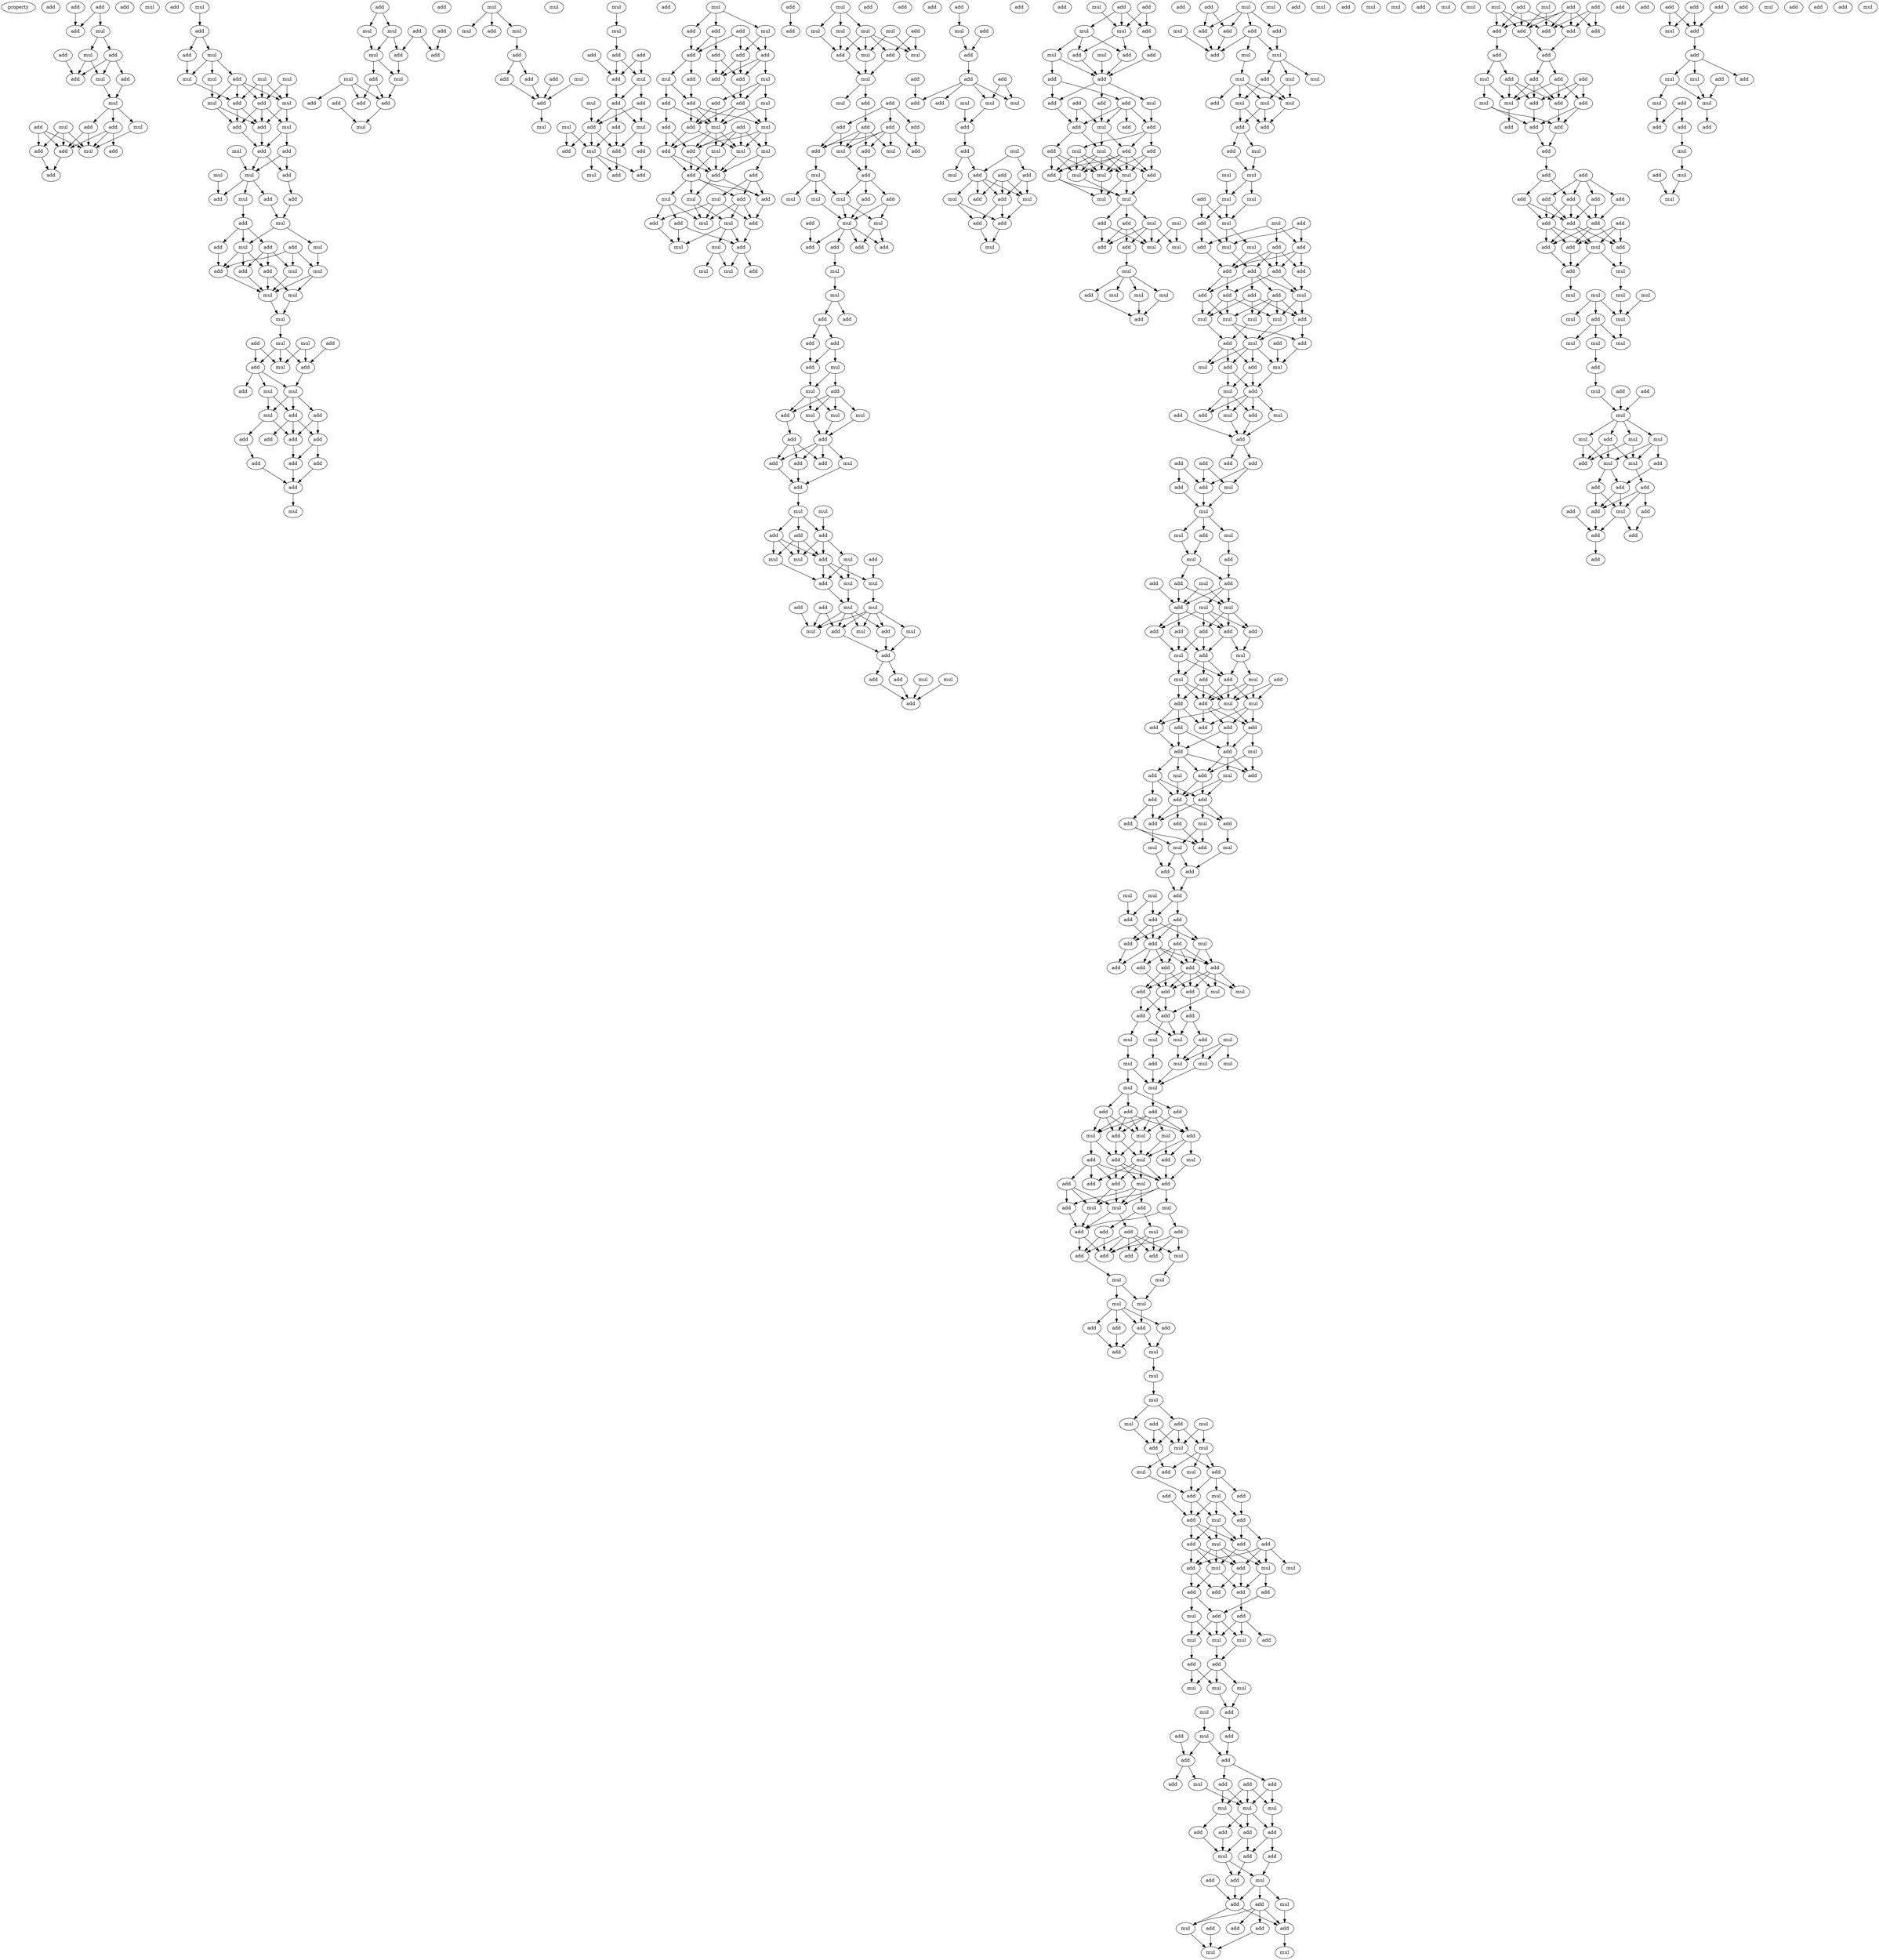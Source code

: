 digraph {
    node [fontcolor=black]
    property [mul=2,lf=1.1]
    0 [ label = add ];
    1 [ label = add ];
    2 [ label = add ];
    3 [ label = add ];
    4 [ label = mul ];
    5 [ label = add ];
    6 [ label = add ];
    7 [ label = add ];
    8 [ label = mul ];
    9 [ label = add ];
    10 [ label = mul ];
    11 [ label = mul ];
    12 [ label = add ];
    13 [ label = add ];
    14 [ label = mul ];
    15 [ label = mul ];
    16 [ label = add ];
    17 [ label = mul ];
    18 [ label = add ];
    19 [ label = add ];
    20 [ label = add ];
    21 [ label = add ];
    22 [ label = add ];
    23 [ label = mul ];
    24 [ label = add ];
    25 [ label = mul ];
    26 [ label = add ];
    27 [ label = add ];
    28 [ label = mul ];
    29 [ label = mul ];
    30 [ label = add ];
    31 [ label = mul ];
    32 [ label = mul ];
    33 [ label = mul ];
    34 [ label = add ];
    35 [ label = mul ];
    36 [ label = mul ];
    37 [ label = add ];
    38 [ label = mul ];
    39 [ label = add ];
    40 [ label = add ];
    41 [ label = add ];
    42 [ label = add ];
    43 [ label = mul ];
    44 [ label = mul ];
    45 [ label = mul ];
    46 [ label = add ];
    47 [ label = add ];
    48 [ label = add ];
    49 [ label = mul ];
    50 [ label = add ];
    51 [ label = mul ];
    52 [ label = add ];
    53 [ label = add ];
    54 [ label = mul ];
    55 [ label = add ];
    56 [ label = add ];
    57 [ label = mul ];
    58 [ label = add ];
    59 [ label = mul ];
    60 [ label = mul ];
    61 [ label = add ];
    62 [ label = add ];
    63 [ label = mul ];
    64 [ label = mul ];
    65 [ label = mul ];
    66 [ label = add ];
    67 [ label = mul ];
    68 [ label = add ];
    69 [ label = mul ];
    70 [ label = add ];
    71 [ label = add ];
    72 [ label = mul ];
    73 [ label = mul ];
    74 [ label = add ];
    75 [ label = mul ];
    76 [ label = add ];
    77 [ label = mul ];
    78 [ label = add ];
    79 [ label = add ];
    80 [ label = add ];
    81 [ label = add ];
    82 [ label = add ];
    83 [ label = add ];
    84 [ label = add ];
    85 [ label = add ];
    86 [ label = add ];
    87 [ label = mul ];
    88 [ label = add ];
    89 [ label = add ];
    90 [ label = mul ];
    91 [ label = add ];
    92 [ label = add ];
    93 [ label = mul ];
    94 [ label = add ];
    95 [ label = mul ];
    96 [ label = add ];
    97 [ label = mul ];
    98 [ label = add ];
    99 [ label = mul ];
    100 [ label = add ];
    101 [ label = add ];
    102 [ label = add ];
    103 [ label = add ];
    104 [ label = mul ];
    105 [ label = mul ];
    106 [ label = mul ];
    107 [ label = add ];
    108 [ label = mul ];
    109 [ label = mul ];
    110 [ label = add ];
    111 [ label = add ];
    112 [ label = add ];
    113 [ label = add ];
    114 [ label = mul ];
    115 [ label = mul ];
    116 [ label = mul ];
    117 [ label = add ];
    118 [ label = mul ];
    119 [ label = add ];
    120 [ label = add ];
    121 [ label = add ];
    122 [ label = add ];
    123 [ label = mul ];
    124 [ label = mul ];
    125 [ label = add ];
    126 [ label = add ];
    127 [ label = mul ];
    128 [ label = add ];
    129 [ label = add ];
    130 [ label = mul ];
    131 [ label = mul ];
    132 [ label = add ];
    133 [ label = add ];
    134 [ label = add ];
    135 [ label = add ];
    136 [ label = add ];
    137 [ label = mul ];
    138 [ label = add ];
    139 [ label = mul ];
    140 [ label = add ];
    141 [ label = add ];
    142 [ label = add ];
    143 [ label = mul ];
    144 [ label = add ];
    145 [ label = add ];
    146 [ label = add ];
    147 [ label = add ];
    148 [ label = add ];
    149 [ label = add ];
    150 [ label = mul ];
    151 [ label = add ];
    152 [ label = mul ];
    153 [ label = add ];
    154 [ label = add ];
    155 [ label = add ];
    156 [ label = add ];
    157 [ label = mul ];
    158 [ label = add ];
    159 [ label = add ];
    160 [ label = add ];
    161 [ label = mul ];
    162 [ label = mul ];
    163 [ label = add ];
    164 [ label = mul ];
    165 [ label = mul ];
    166 [ label = mul ];
    167 [ label = add ];
    168 [ label = add ];
    169 [ label = add ];
    170 [ label = add ];
    171 [ label = add ];
    172 [ label = mul ];
    173 [ label = add ];
    174 [ label = mul ];
    175 [ label = mul ];
    176 [ label = mul ];
    177 [ label = add ];
    178 [ label = add ];
    179 [ label = mul ];
    180 [ label = add ];
    181 [ label = mul ];
    182 [ label = add ];
    183 [ label = mul ];
    184 [ label = add ];
    185 [ label = add ];
    186 [ label = mul ];
    187 [ label = mul ];
    188 [ label = add ];
    189 [ label = mul ];
    190 [ label = mul ];
    191 [ label = mul ];
    192 [ label = mul ];
    193 [ label = add ];
    194 [ label = mul ];
    195 [ label = mul ];
    196 [ label = add ];
    197 [ label = add ];
    198 [ label = mul ];
    199 [ label = mul ];
    200 [ label = mul ];
    201 [ label = add ];
    202 [ label = add ];
    203 [ label = add ];
    204 [ label = add ];
    205 [ label = add ];
    206 [ label = add ];
    207 [ label = mul ];
    208 [ label = add ];
    209 [ label = add ];
    210 [ label = mul ];
    211 [ label = add ];
    212 [ label = add ];
    213 [ label = mul ];
    214 [ label = mul ];
    215 [ label = mul ];
    216 [ label = mul ];
    217 [ label = add ];
    218 [ label = add ];
    219 [ label = mul ];
    220 [ label = add ];
    221 [ label = mul ];
    222 [ label = add ];
    223 [ label = add ];
    224 [ label = add ];
    225 [ label = add ];
    226 [ label = mul ];
    227 [ label = mul ];
    228 [ label = add ];
    229 [ label = add ];
    230 [ label = add ];
    231 [ label = add ];
    232 [ label = mul ];
    233 [ label = add ];
    234 [ label = add ];
    235 [ label = add ];
    236 [ label = add ];
    237 [ label = mul ];
    238 [ label = add ];
    239 [ label = mul ];
    240 [ label = mul ];
    241 [ label = mul ];
    242 [ label = add ];
    243 [ label = add ];
    244 [ label = add ];
    245 [ label = add ];
    246 [ label = add ];
    247 [ label = mul ];
    248 [ label = add ];
    249 [ label = mul ];
    250 [ label = mul ];
    251 [ label = add ];
    252 [ label = add ];
    253 [ label = add ];
    254 [ label = mul ];
    255 [ label = add ];
    256 [ label = mul ];
    257 [ label = mul ];
    258 [ label = add ];
    259 [ label = add ];
    260 [ label = mul ];
    261 [ label = mul ];
    262 [ label = add ];
    263 [ label = mul ];
    264 [ label = mul ];
    265 [ label = add ];
    266 [ label = mul ];
    267 [ label = add ];
    268 [ label = add ];
    269 [ label = mul ];
    270 [ label = mul ];
    271 [ label = add ];
    272 [ label = mul ];
    273 [ label = add ];
    274 [ label = mul ];
    275 [ label = add ];
    276 [ label = add ];
    277 [ label = add ];
    278 [ label = add ];
    279 [ label = mul ];
    280 [ label = add ];
    281 [ label = add ];
    282 [ label = add ];
    283 [ label = add ];
    284 [ label = add ];
    285 [ label = add ];
    286 [ label = add ];
    287 [ label = mul ];
    288 [ label = mul ];
    289 [ label = mul ];
    290 [ label = add ];
    291 [ label = add ];
    292 [ label = add ];
    293 [ label = mul ];
    294 [ label = mul ];
    295 [ label = add ];
    296 [ label = add ];
    297 [ label = add ];
    298 [ label = add ];
    299 [ label = mul ];
    300 [ label = mul ];
    301 [ label = add ];
    302 [ label = add ];
    303 [ label = add ];
    304 [ label = mul ];
    305 [ label = add ];
    306 [ label = add ];
    307 [ label = add ];
    308 [ label = mul ];
    309 [ label = mul ];
    310 [ label = mul ];
    311 [ label = add ];
    312 [ label = add ];
    313 [ label = mul ];
    314 [ label = mul ];
    315 [ label = add ];
    316 [ label = add ];
    317 [ label = add ];
    318 [ label = add ];
    319 [ label = add ];
    320 [ label = add ];
    321 [ label = add ];
    322 [ label = mul ];
    323 [ label = add ];
    324 [ label = add ];
    325 [ label = add ];
    326 [ label = mul ];
    327 [ label = add ];
    328 [ label = add ];
    329 [ label = add ];
    330 [ label = add ];
    331 [ label = mul ];
    332 [ label = mul ];
    333 [ label = add ];
    334 [ label = add ];
    335 [ label = mul ];
    336 [ label = mul ];
    337 [ label = mul ];
    338 [ label = mul ];
    339 [ label = mul ];
    340 [ label = mul ];
    341 [ label = add ];
    342 [ label = mul ];
    343 [ label = add ];
    344 [ label = mul ];
    345 [ label = add ];
    346 [ label = mul ];
    347 [ label = add ];
    348 [ label = mul ];
    349 [ label = add ];
    350 [ label = mul ];
    351 [ label = mul ];
    352 [ label = mul ];
    353 [ label = add ];
    354 [ label = add ];
    355 [ label = add ];
    356 [ label = mul ];
    357 [ label = add ];
    358 [ label = add ];
    359 [ label = mul ];
    360 [ label = add ];
    361 [ label = add ];
    362 [ label = mul ];
    363 [ label = add ];
    364 [ label = mul ];
    365 [ label = mul ];
    366 [ label = mul ];
    367 [ label = add ];
    368 [ label = mul ];
    369 [ label = mul ];
    370 [ label = mul ];
    371 [ label = mul ];
    372 [ label = add ];
    373 [ label = add ];
    374 [ label = add ];
    375 [ label = add ];
    376 [ label = mul ];
    377 [ label = mul ];
    378 [ label = mul ];
    379 [ label = mul ];
    380 [ label = add ];
    381 [ label = mul ];
    382 [ label = mul ];
    383 [ label = mul ];
    384 [ label = add ];
    385 [ label = add ];
    386 [ label = mul ];
    387 [ label = add ];
    388 [ label = add ];
    389 [ label = add ];
    390 [ label = mul ];
    391 [ label = add ];
    392 [ label = add ];
    393 [ label = add ];
    394 [ label = add ];
    395 [ label = add ];
    396 [ label = add ];
    397 [ label = add ];
    398 [ label = mul ];
    399 [ label = add ];
    400 [ label = add ];
    401 [ label = mul ];
    402 [ label = mul ];
    403 [ label = mul ];
    404 [ label = mul ];
    405 [ label = add ];
    406 [ label = add ];
    407 [ label = add ];
    408 [ label = mul ];
    409 [ label = mul ];
    410 [ label = add ];
    411 [ label = mul ];
    412 [ label = add ];
    413 [ label = add ];
    414 [ label = mul ];
    415 [ label = add ];
    416 [ label = mul ];
    417 [ label = add ];
    418 [ label = mul ];
    419 [ label = add ];
    420 [ label = add ];
    421 [ label = add ];
    422 [ label = add ];
    423 [ label = add ];
    424 [ label = add ];
    425 [ label = add ];
    426 [ label = mul ];
    427 [ label = add ];
    428 [ label = mul ];
    429 [ label = mul ];
    430 [ label = add ];
    431 [ label = mul ];
    432 [ label = mul ];
    433 [ label = add ];
    434 [ label = mul ];
    435 [ label = add ];
    436 [ label = add ];
    437 [ label = add ];
    438 [ label = mul ];
    439 [ label = add ];
    440 [ label = mul ];
    441 [ label = mul ];
    442 [ label = add ];
    443 [ label = add ];
    444 [ label = add ];
    445 [ label = add ];
    446 [ label = add ];
    447 [ label = add ];
    448 [ label = mul ];
    449 [ label = add ];
    450 [ label = mul ];
    451 [ label = add ];
    452 [ label = mul ];
    453 [ label = add ];
    454 [ label = add ];
    455 [ label = mul ];
    456 [ label = mul ];
    457 [ label = add ];
    458 [ label = mul ];
    459 [ label = add ];
    460 [ label = add ];
    461 [ label = add ];
    462 [ label = add ];
    463 [ label = add ];
    464 [ label = add ];
    465 [ label = add ];
    466 [ label = mul ];
    467 [ label = add ];
    468 [ label = add ];
    469 [ label = mul ];
    470 [ label = add ];
    471 [ label = mul ];
    472 [ label = add ];
    473 [ label = add ];
    474 [ label = add ];
    475 [ label = add ];
    476 [ label = add ];
    477 [ label = add ];
    478 [ label = mul ];
    479 [ label = add ];
    480 [ label = add ];
    481 [ label = mul ];
    482 [ label = mul ];
    483 [ label = add ];
    484 [ label = mul ];
    485 [ label = add ];
    486 [ label = add ];
    487 [ label = mul ];
    488 [ label = add ];
    489 [ label = mul ];
    490 [ label = add ];
    491 [ label = add ];
    492 [ label = add ];
    493 [ label = mul ];
    494 [ label = add ];
    495 [ label = add ];
    496 [ label = add ];
    497 [ label = add ];
    498 [ label = add ];
    499 [ label = add ];
    500 [ label = add ];
    501 [ label = add ];
    502 [ label = add ];
    503 [ label = add ];
    504 [ label = mul ];
    505 [ label = add ];
    506 [ label = mul ];
    507 [ label = add ];
    508 [ label = add ];
    509 [ label = add ];
    510 [ label = mul ];
    511 [ label = mul ];
    512 [ label = mul ];
    513 [ label = mul ];
    514 [ label = add ];
    515 [ label = add ];
    516 [ label = mul ];
    517 [ label = mul ];
    518 [ label = mul ];
    519 [ label = mul ];
    520 [ label = mul ];
    521 [ label = mul ];
    522 [ label = add ];
    523 [ label = add ];
    524 [ label = add ];
    525 [ label = add ];
    526 [ label = mul ];
    527 [ label = mul ];
    528 [ label = mul ];
    529 [ label = add ];
    530 [ label = add ];
    531 [ label = add ];
    532 [ label = add ];
    533 [ label = add ];
    534 [ label = mul ];
    535 [ label = mul ];
    536 [ label = add ];
    537 [ label = add ];
    538 [ label = add ];
    539 [ label = add ];
    540 [ label = mul ];
    541 [ label = mul ];
    542 [ label = mul ];
    543 [ label = add ];
    544 [ label = add ];
    545 [ label = mul ];
    546 [ label = add ];
    547 [ label = add ];
    548 [ label = add ];
    549 [ label = mul ];
    550 [ label = add ];
    551 [ label = add ];
    552 [ label = add ];
    553 [ label = add ];
    554 [ label = mul ];
    555 [ label = add ];
    556 [ label = mul ];
    557 [ label = mul ];
    558 [ label = mul ];
    559 [ label = mul ];
    560 [ label = add ];
    561 [ label = add ];
    562 [ label = add ];
    563 [ label = add ];
    564 [ label = mul ];
    565 [ label = add ];
    566 [ label = mul ];
    567 [ label = mul ];
    568 [ label = add ];
    569 [ label = mul ];
    570 [ label = add ];
    571 [ label = add ];
    572 [ label = mul ];
    573 [ label = mul ];
    574 [ label = mul ];
    575 [ label = add ];
    576 [ label = mul ];
    577 [ label = add ];
    578 [ label = mul ];
    579 [ label = mul ];
    580 [ label = add ];
    581 [ label = mul ];
    582 [ label = add ];
    583 [ label = add ];
    584 [ label = add ];
    585 [ label = add ];
    586 [ label = add ];
    587 [ label = mul ];
    588 [ label = add ];
    589 [ label = add ];
    590 [ label = mul ];
    591 [ label = add ];
    592 [ label = add ];
    593 [ label = mul ];
    594 [ label = mul ];
    595 [ label = add ];
    596 [ label = mul ];
    597 [ label = add ];
    598 [ label = add ];
    599 [ label = add ];
    600 [ label = add ];
    601 [ label = add ];
    602 [ label = add ];
    603 [ label = mul ];
    604 [ label = mul ];
    605 [ label = mul ];
    606 [ label = add ];
    607 [ label = mul ];
    608 [ label = add ];
    609 [ label = add ];
    610 [ label = mul ];
    611 [ label = mul ];
    612 [ label = mul ];
    613 [ label = mul ];
    614 [ label = mul ];
    615 [ label = mul ];
    616 [ label = add ];
    617 [ label = add ];
    618 [ label = add ];
    619 [ label = mul ];
    620 [ label = add ];
    621 [ label = add ];
    622 [ label = add ];
    623 [ label = add ];
    624 [ label = add ];
    625 [ label = add ];
    626 [ label = add ];
    627 [ label = mul ];
    628 [ label = mul ];
    629 [ label = mul ];
    630 [ label = mul ];
    631 [ label = add ];
    632 [ label = add ];
    633 [ label = add ];
    634 [ label = add ];
    635 [ label = add ];
    636 [ label = mul ];
    637 [ label = add ];
    638 [ label = mul ];
    639 [ label = mul ];
    640 [ label = add ];
    641 [ label = add ];
    642 [ label = add ];
    643 [ label = mul ];
    644 [ label = add ];
    645 [ label = add ];
    646 [ label = add ];
    647 [ label = add ];
    648 [ label = mul ];
    649 [ label = add ];
    650 [ label = mul ];
    651 [ label = mul ];
    652 [ label = mul ];
    653 [ label = add ];
    654 [ label = add ];
    655 [ label = mul ];
    656 [ label = mul ];
    657 [ label = add ];
    658 [ label = add ];
    659 [ label = add ];
    660 [ label = add ];
    661 [ label = add ];
    662 [ label = add ];
    663 [ label = add ];
    664 [ label = add ];
    665 [ label = add ];
    666 [ label = add ];
    667 [ label = add ];
    668 [ label = add ];
    669 [ label = mul ];
    670 [ label = mul ];
    671 [ label = add ];
    672 [ label = mul ];
    673 [ label = add ];
    674 [ label = add ];
    675 [ label = add ];
    676 [ label = add ];
    677 [ label = add ];
    678 [ label = add ];
    679 [ label = add ];
    680 [ label = add ];
    681 [ label = add ];
    682 [ label = add ];
    683 [ label = add ];
    684 [ label = add ];
    685 [ label = add ];
    686 [ label = add ];
    687 [ label = add ];
    688 [ label = add ];
    689 [ label = add ];
    690 [ label = mul ];
    691 [ label = add ];
    692 [ label = add ];
    693 [ label = add ];
    694 [ label = add ];
    695 [ label = mul ];
    696 [ label = mul ];
    697 [ label = mul ];
    698 [ label = mul ];
    699 [ label = mul ];
    700 [ label = add ];
    701 [ label = mul ];
    702 [ label = mul ];
    703 [ label = mul ];
    704 [ label = mul ];
    705 [ label = mul ];
    706 [ label = add ];
    707 [ label = mul ];
    708 [ label = add ];
    709 [ label = add ];
    710 [ label = add ];
    711 [ label = add ];
    712 [ label = mul ];
    713 [ label = mul ];
    714 [ label = mul ];
    715 [ label = mul ];
    716 [ label = add ];
    717 [ label = add ];
    718 [ label = mul ];
    719 [ label = add ];
    720 [ label = mul ];
    721 [ label = add ];
    722 [ label = add ];
    723 [ label = add ];
    724 [ label = add ];
    725 [ label = add ];
    726 [ label = mul ];
    727 [ label = add ];
    728 [ label = add ];
    729 [ label = add ];
    730 [ label = add ];
    731 [ label = add ];
    732 [ label = add ];
    733 [ label = add ];
    734 [ label = mul ];
    735 [ label = add ];
    736 [ label = mul ];
    737 [ label = add ];
    738 [ label = add ];
    739 [ label = mul ];
    740 [ label = add ];
    741 [ label = mul ];
    742 [ label = add ];
    743 [ label = add ];
    744 [ label = mul ];
    745 [ label = mul ];
    746 [ label = add ];
    747 [ label = add ];
    748 [ label = add ];
    749 [ label = mul ];
    750 [ label = add ];
    751 [ label = mul ];
    752 [ label = add ];
    753 [ label = add ];
    754 [ label = add ];
    755 [ label = mul ];
    756 [ label = mul ];
    1 -> 5 [ name = 0 ];
    2 -> 4 [ name = 1 ];
    2 -> 5 [ name = 2 ];
    4 -> 7 [ name = 3 ];
    4 -> 8 [ name = 4 ];
    6 -> 9 [ name = 5 ];
    7 -> 9 [ name = 6 ];
    7 -> 10 [ name = 7 ];
    7 -> 13 [ name = 8 ];
    8 -> 9 [ name = 9 ];
    8 -> 10 [ name = 10 ];
    10 -> 14 [ name = 11 ];
    13 -> 14 [ name = 12 ];
    14 -> 17 [ name = 13 ];
    14 -> 18 [ name = 14 ];
    14 -> 19 [ name = 15 ];
    15 -> 20 [ name = 16 ];
    15 -> 22 [ name = 17 ];
    15 -> 23 [ name = 18 ];
    16 -> 20 [ name = 19 ];
    16 -> 22 [ name = 20 ];
    16 -> 23 [ name = 21 ];
    17 -> 23 [ name = 22 ];
    18 -> 21 [ name = 23 ];
    18 -> 22 [ name = 24 ];
    18 -> 23 [ name = 25 ];
    19 -> 22 [ name = 26 ];
    19 -> 23 [ name = 27 ];
    20 -> 24 [ name = 28 ];
    22 -> 24 [ name = 29 ];
    25 -> 26 [ name = 30 ];
    26 -> 27 [ name = 31 ];
    26 -> 28 [ name = 32 ];
    27 -> 31 [ name = 33 ];
    28 -> 30 [ name = 34 ];
    28 -> 31 [ name = 35 ];
    28 -> 33 [ name = 36 ];
    29 -> 34 [ name = 37 ];
    29 -> 36 [ name = 38 ];
    29 -> 37 [ name = 39 ];
    30 -> 34 [ name = 40 ];
    30 -> 35 [ name = 41 ];
    30 -> 36 [ name = 42 ];
    30 -> 37 [ name = 43 ];
    31 -> 37 [ name = 44 ];
    32 -> 34 [ name = 45 ];
    32 -> 36 [ name = 46 ];
    33 -> 35 [ name = 47 ];
    34 -> 38 [ name = 48 ];
    34 -> 39 [ name = 49 ];
    34 -> 40 [ name = 50 ];
    35 -> 39 [ name = 51 ];
    35 -> 40 [ name = 52 ];
    36 -> 38 [ name = 53 ];
    36 -> 39 [ name = 54 ];
    37 -> 39 [ name = 55 ];
    37 -> 40 [ name = 56 ];
    38 -> 41 [ name = 57 ];
    38 -> 42 [ name = 58 ];
    39 -> 41 [ name = 59 ];
    40 -> 41 [ name = 60 ];
    41 -> 44 [ name = 61 ];
    41 -> 46 [ name = 62 ];
    42 -> 44 [ name = 63 ];
    42 -> 46 [ name = 64 ];
    43 -> 44 [ name = 65 ];
    44 -> 47 [ name = 66 ];
    44 -> 48 [ name = 67 ];
    44 -> 49 [ name = 68 ];
    45 -> 47 [ name = 69 ];
    46 -> 50 [ name = 70 ];
    48 -> 51 [ name = 71 ];
    49 -> 52 [ name = 72 ];
    50 -> 51 [ name = 73 ];
    51 -> 54 [ name = 74 ];
    51 -> 57 [ name = 75 ];
    52 -> 53 [ name = 76 ];
    52 -> 54 [ name = 77 ];
    52 -> 55 [ name = 78 ];
    53 -> 58 [ name = 79 ];
    53 -> 59 [ name = 80 ];
    53 -> 61 [ name = 81 ];
    54 -> 58 [ name = 82 ];
    54 -> 61 [ name = 83 ];
    54 -> 62 [ name = 84 ];
    55 -> 62 [ name = 85 ];
    56 -> 59 [ name = 86 ];
    56 -> 60 [ name = 87 ];
    56 -> 62 [ name = 88 ];
    57 -> 60 [ name = 89 ];
    58 -> 64 [ name = 90 ];
    59 -> 64 [ name = 91 ];
    60 -> 63 [ name = 92 ];
    60 -> 64 [ name = 93 ];
    61 -> 63 [ name = 94 ];
    61 -> 64 [ name = 95 ];
    62 -> 64 [ name = 96 ];
    63 -> 65 [ name = 97 ];
    64 -> 65 [ name = 98 ];
    65 -> 67 [ name = 99 ];
    66 -> 70 [ name = 100 ];
    66 -> 72 [ name = 101 ];
    67 -> 70 [ name = 102 ];
    67 -> 71 [ name = 103 ];
    67 -> 72 [ name = 104 ];
    68 -> 71 [ name = 105 ];
    69 -> 71 [ name = 106 ];
    69 -> 72 [ name = 107 ];
    70 -> 73 [ name = 108 ];
    70 -> 74 [ name = 109 ];
    70 -> 75 [ name = 110 ];
    71 -> 73 [ name = 111 ];
    73 -> 76 [ name = 112 ];
    73 -> 77 [ name = 113 ];
    73 -> 78 [ name = 114 ];
    75 -> 77 [ name = 115 ];
    75 -> 78 [ name = 116 ];
    76 -> 79 [ name = 117 ];
    76 -> 81 [ name = 118 ];
    77 -> 80 [ name = 119 ];
    77 -> 81 [ name = 120 ];
    78 -> 79 [ name = 121 ];
    78 -> 81 [ name = 122 ];
    78 -> 82 [ name = 123 ];
    79 -> 84 [ name = 124 ];
    79 -> 85 [ name = 125 ];
    80 -> 83 [ name = 126 ];
    81 -> 84 [ name = 127 ];
    83 -> 86 [ name = 128 ];
    84 -> 86 [ name = 129 ];
    85 -> 86 [ name = 130 ];
    86 -> 87 [ name = 131 ];
    88 -> 90 [ name = 132 ];
    88 -> 93 [ name = 133 ];
    90 -> 95 [ name = 134 ];
    91 -> 94 [ name = 135 ];
    91 -> 96 [ name = 136 ];
    92 -> 94 [ name = 137 ];
    93 -> 95 [ name = 138 ];
    93 -> 96 [ name = 139 ];
    95 -> 98 [ name = 140 ];
    95 -> 99 [ name = 141 ];
    96 -> 99 [ name = 142 ];
    97 -> 100 [ name = 143 ];
    97 -> 102 [ name = 144 ];
    97 -> 103 [ name = 145 ];
    98 -> 100 [ name = 146 ];
    98 -> 103 [ name = 147 ];
    99 -> 100 [ name = 148 ];
    100 -> 104 [ name = 149 ];
    101 -> 104 [ name = 150 ];
    105 -> 106 [ name = 151 ];
    105 -> 107 [ name = 152 ];
    105 -> 108 [ name = 153 ];
    108 -> 110 [ name = 154 ];
    110 -> 111 [ name = 155 ];
    110 -> 112 [ name = 156 ];
    111 -> 117 [ name = 157 ];
    112 -> 117 [ name = 158 ];
    113 -> 117 [ name = 159 ];
    114 -> 116 [ name = 160 ];
    115 -> 117 [ name = 161 ];
    116 -> 120 [ name = 162 ];
    117 -> 118 [ name = 163 ];
    119 -> 122 [ name = 164 ];
    120 -> 122 [ name = 165 ];
    120 -> 123 [ name = 166 ];
    121 -> 122 [ name = 167 ];
    121 -> 123 [ name = 168 ];
    122 -> 125 [ name = 169 ];
    123 -> 125 [ name = 170 ];
    123 -> 126 [ name = 171 ];
    124 -> 128 [ name = 172 ];
    125 -> 128 [ name = 173 ];
    125 -> 129 [ name = 174 ];
    125 -> 130 [ name = 175 ];
    126 -> 128 [ name = 176 ];
    126 -> 130 [ name = 177 ];
    127 -> 131 [ name = 178 ];
    127 -> 132 [ name = 179 ];
    128 -> 131 [ name = 180 ];
    128 -> 132 [ name = 181 ];
    128 -> 133 [ name = 182 ];
    129 -> 131 [ name = 183 ];
    129 -> 133 [ name = 184 ];
    130 -> 133 [ name = 185 ];
    130 -> 134 [ name = 186 ];
    131 -> 136 [ name = 187 ];
    131 -> 137 [ name = 188 ];
    131 -> 138 [ name = 189 ];
    133 -> 136 [ name = 190 ];
    134 -> 138 [ name = 191 ];
    139 -> 140 [ name = 192 ];
    139 -> 142 [ name = 193 ];
    139 -> 143 [ name = 194 ];
    140 -> 145 [ name = 195 ];
    141 -> 144 [ name = 196 ];
    141 -> 145 [ name = 197 ];
    141 -> 146 [ name = 198 ];
    142 -> 145 [ name = 199 ];
    142 -> 147 [ name = 200 ];
    143 -> 144 [ name = 201 ];
    143 -> 146 [ name = 202 ];
    144 -> 148 [ name = 203 ];
    144 -> 149 [ name = 204 ];
    145 -> 151 [ name = 205 ];
    145 -> 152 [ name = 206 ];
    146 -> 148 [ name = 207 ];
    146 -> 149 [ name = 208 ];
    146 -> 150 [ name = 209 ];
    147 -> 148 [ name = 210 ];
    147 -> 149 [ name = 211 ];
    148 -> 153 [ name = 212 ];
    149 -> 153 [ name = 213 ];
    150 -> 153 [ name = 214 ];
    150 -> 156 [ name = 215 ];
    150 -> 157 [ name = 216 ];
    151 -> 155 [ name = 217 ];
    152 -> 154 [ name = 218 ];
    152 -> 155 [ name = 219 ];
    153 -> 158 [ name = 220 ];
    153 -> 161 [ name = 221 ];
    153 -> 162 [ name = 222 ];
    154 -> 159 [ name = 223 ];
    154 -> 162 [ name = 224 ];
    155 -> 158 [ name = 225 ];
    155 -> 161 [ name = 226 ];
    155 -> 162 [ name = 227 ];
    156 -> 158 [ name = 228 ];
    156 -> 162 [ name = 229 ];
    157 -> 161 [ name = 230 ];
    157 -> 162 [ name = 231 ];
    158 -> 164 [ name = 232 ];
    158 -> 167 [ name = 233 ];
    159 -> 163 [ name = 234 ];
    159 -> 167 [ name = 235 ];
    160 -> 163 [ name = 236 ];
    160 -> 164 [ name = 237 ];
    160 -> 165 [ name = 238 ];
    160 -> 166 [ name = 239 ];
    161 -> 163 [ name = 240 ];
    161 -> 164 [ name = 241 ];
    161 -> 166 [ name = 242 ];
    162 -> 163 [ name = 243 ];
    162 -> 164 [ name = 244 ];
    162 -> 165 [ name = 245 ];
    162 -> 167 [ name = 246 ];
    163 -> 168 [ name = 247 ];
    163 -> 169 [ name = 248 ];
    164 -> 169 [ name = 249 ];
    165 -> 168 [ name = 250 ];
    165 -> 169 [ name = 251 ];
    166 -> 169 [ name = 252 ];
    166 -> 170 [ name = 253 ];
    167 -> 168 [ name = 254 ];
    167 -> 169 [ name = 255 ];
    168 -> 171 [ name = 256 ];
    168 -> 172 [ name = 257 ];
    168 -> 173 [ name = 258 ];
    168 -> 175 [ name = 259 ];
    169 -> 173 [ name = 260 ];
    169 -> 175 [ name = 261 ];
    170 -> 171 [ name = 262 ];
    170 -> 173 [ name = 263 ];
    170 -> 174 [ name = 264 ];
    171 -> 176 [ name = 265 ];
    171 -> 179 [ name = 266 ];
    171 -> 180 [ name = 267 ];
    172 -> 176 [ name = 268 ];
    172 -> 177 [ name = 269 ];
    172 -> 178 [ name = 270 ];
    173 -> 180 [ name = 271 ];
    174 -> 176 [ name = 272 ];
    174 -> 177 [ name = 273 ];
    174 -> 180 [ name = 274 ];
    175 -> 176 [ name = 275 ];
    175 -> 179 [ name = 276 ];
    177 -> 183 [ name = 277 ];
    178 -> 182 [ name = 278 ];
    178 -> 183 [ name = 279 ];
    179 -> 181 [ name = 280 ];
    179 -> 182 [ name = 281 ];
    179 -> 183 [ name = 282 ];
    180 -> 182 [ name = 283 ];
    181 -> 186 [ name = 284 ];
    181 -> 187 [ name = 285 ];
    182 -> 185 [ name = 286 ];
    182 -> 186 [ name = 287 ];
    184 -> 188 [ name = 288 ];
    189 -> 191 [ name = 289 ];
    189 -> 192 [ name = 290 ];
    189 -> 194 [ name = 291 ];
    190 -> 195 [ name = 292 ];
    190 -> 198 [ name = 293 ];
    191 -> 197 [ name = 294 ];
    192 -> 197 [ name = 295 ];
    192 -> 198 [ name = 296 ];
    193 -> 195 [ name = 297 ];
    193 -> 196 [ name = 298 ];
    194 -> 195 [ name = 299 ];
    194 -> 196 [ name = 300 ];
    194 -> 197 [ name = 301 ];
    194 -> 198 [ name = 302 ];
    196 -> 199 [ name = 303 ];
    197 -> 199 [ name = 304 ];
    198 -> 199 [ name = 305 ];
    199 -> 200 [ name = 306 ];
    199 -> 201 [ name = 307 ];
    201 -> 205 [ name = 308 ];
    202 -> 203 [ name = 309 ];
    202 -> 204 [ name = 310 ];
    202 -> 206 [ name = 311 ];
    203 -> 209 [ name = 312 ];
    204 -> 207 [ name = 313 ];
    204 -> 208 [ name = 314 ];
    204 -> 209 [ name = 315 ];
    204 -> 210 [ name = 316 ];
    204 -> 211 [ name = 317 ];
    205 -> 207 [ name = 318 ];
    205 -> 208 [ name = 319 ];
    205 -> 210 [ name = 320 ];
    205 -> 211 [ name = 321 ];
    206 -> 207 [ name = 322 ];
    206 -> 208 [ name = 323 ];
    207 -> 212 [ name = 324 ];
    208 -> 213 [ name = 325 ];
    211 -> 212 [ name = 326 ];
    212 -> 215 [ name = 327 ];
    212 -> 217 [ name = 328 ];
    212 -> 218 [ name = 329 ];
    213 -> 214 [ name = 330 ];
    213 -> 215 [ name = 331 ];
    213 -> 216 [ name = 332 ];
    214 -> 219 [ name = 333 ];
    215 -> 219 [ name = 334 ];
    215 -> 221 [ name = 335 ];
    217 -> 219 [ name = 336 ];
    217 -> 221 [ name = 337 ];
    218 -> 219 [ name = 338 ];
    219 -> 222 [ name = 339 ];
    219 -> 223 [ name = 340 ];
    219 -> 224 [ name = 341 ];
    219 -> 225 [ name = 342 ];
    220 -> 223 [ name = 343 ];
    221 -> 224 [ name = 344 ];
    221 -> 225 [ name = 345 ];
    222 -> 226 [ name = 346 ];
    226 -> 227 [ name = 347 ];
    227 -> 228 [ name = 348 ];
    227 -> 229 [ name = 349 ];
    228 -> 230 [ name = 350 ];
    228 -> 231 [ name = 351 ];
    230 -> 232 [ name = 352 ];
    230 -> 233 [ name = 353 ];
    231 -> 233 [ name = 354 ];
    232 -> 236 [ name = 355 ];
    232 -> 237 [ name = 356 ];
    233 -> 237 [ name = 357 ];
    236 -> 238 [ name = 358 ];
    236 -> 239 [ name = 359 ];
    236 -> 240 [ name = 360 ];
    236 -> 241 [ name = 361 ];
    237 -> 238 [ name = 362 ];
    237 -> 239 [ name = 363 ];
    237 -> 240 [ name = 364 ];
    238 -> 243 [ name = 365 ];
    239 -> 242 [ name = 366 ];
    240 -> 242 [ name = 367 ];
    241 -> 242 [ name = 368 ];
    242 -> 244 [ name = 369 ];
    242 -> 245 [ name = 370 ];
    242 -> 246 [ name = 371 ];
    242 -> 247 [ name = 372 ];
    243 -> 244 [ name = 373 ];
    243 -> 245 [ name = 374 ];
    243 -> 246 [ name = 375 ];
    245 -> 248 [ name = 376 ];
    246 -> 248 [ name = 377 ];
    247 -> 248 [ name = 378 ];
    248 -> 249 [ name = 379 ];
    249 -> 251 [ name = 380 ];
    249 -> 252 [ name = 381 ];
    249 -> 253 [ name = 382 ];
    250 -> 252 [ name = 383 ];
    251 -> 256 [ name = 384 ];
    251 -> 257 [ name = 385 ];
    251 -> 258 [ name = 386 ];
    252 -> 254 [ name = 387 ];
    252 -> 257 [ name = 388 ];
    252 -> 258 [ name = 389 ];
    253 -> 256 [ name = 390 ];
    253 -> 257 [ name = 391 ];
    253 -> 258 [ name = 392 ];
    254 -> 259 [ name = 393 ];
    254 -> 260 [ name = 394 ];
    255 -> 261 [ name = 395 ];
    256 -> 259 [ name = 396 ];
    258 -> 259 [ name = 397 ];
    258 -> 260 [ name = 398 ];
    258 -> 261 [ name = 399 ];
    259 -> 264 [ name = 400 ];
    260 -> 264 [ name = 401 ];
    261 -> 263 [ name = 402 ];
    262 -> 267 [ name = 403 ];
    262 -> 269 [ name = 404 ];
    263 -> 266 [ name = 405 ];
    263 -> 267 [ name = 406 ];
    263 -> 268 [ name = 407 ];
    263 -> 269 [ name = 408 ];
    263 -> 270 [ name = 409 ];
    264 -> 267 [ name = 410 ];
    264 -> 268 [ name = 411 ];
    264 -> 269 [ name = 412 ];
    264 -> 270 [ name = 413 ];
    265 -> 269 [ name = 414 ];
    266 -> 271 [ name = 415 ];
    267 -> 271 [ name = 416 ];
    268 -> 271 [ name = 417 ];
    271 -> 273 [ name = 418 ];
    271 -> 275 [ name = 419 ];
    272 -> 277 [ name = 420 ];
    273 -> 277 [ name = 421 ];
    274 -> 277 [ name = 422 ];
    275 -> 277 [ name = 423 ];
    278 -> 279 [ name = 424 ];
    279 -> 282 [ name = 425 ];
    281 -> 282 [ name = 426 ];
    282 -> 284 [ name = 427 ];
    283 -> 287 [ name = 428 ];
    283 -> 289 [ name = 429 ];
    284 -> 286 [ name = 430 ];
    284 -> 287 [ name = 431 ];
    284 -> 289 [ name = 432 ];
    284 -> 290 [ name = 433 ];
    285 -> 286 [ name = 434 ];
    287 -> 291 [ name = 435 ];
    288 -> 291 [ name = 436 ];
    291 -> 292 [ name = 437 ];
    292 -> 294 [ name = 438 ];
    292 -> 295 [ name = 439 ];
    293 -> 295 [ name = 440 ];
    293 -> 296 [ name = 441 ];
    295 -> 298 [ name = 442 ];
    295 -> 299 [ name = 443 ];
    295 -> 300 [ name = 444 ];
    295 -> 301 [ name = 445 ];
    296 -> 300 [ name = 446 ];
    296 -> 301 [ name = 447 ];
    297 -> 298 [ name = 448 ];
    297 -> 300 [ name = 449 ];
    297 -> 301 [ name = 450 ];
    299 -> 302 [ name = 451 ];
    299 -> 303 [ name = 452 ];
    300 -> 302 [ name = 453 ];
    301 -> 302 [ name = 454 ];
    301 -> 303 [ name = 455 ];
    302 -> 304 [ name = 456 ];
    303 -> 304 [ name = 457 ];
    306 -> 309 [ name = 458 ];
    306 -> 310 [ name = 459 ];
    306 -> 311 [ name = 460 ];
    307 -> 310 [ name = 461 ];
    307 -> 311 [ name = 462 ];
    308 -> 310 [ name = 463 ];
    309 -> 314 [ name = 464 ];
    309 -> 315 [ name = 465 ];
    309 -> 316 [ name = 466 ];
    310 -> 315 [ name = 467 ];
    310 -> 316 [ name = 468 ];
    311 -> 312 [ name = 469 ];
    312 -> 318 [ name = 470 ];
    313 -> 318 [ name = 471 ];
    314 -> 317 [ name = 472 ];
    314 -> 318 [ name = 473 ];
    315 -> 318 [ name = 474 ];
    316 -> 318 [ name = 475 ];
    317 -> 321 [ name = 476 ];
    317 -> 323 [ name = 477 ];
    318 -> 319 [ name = 478 ];
    318 -> 321 [ name = 479 ];
    318 -> 322 [ name = 480 ];
    319 -> 326 [ name = 481 ];
    320 -> 324 [ name = 482 ];
    320 -> 326 [ name = 483 ];
    321 -> 324 [ name = 484 ];
    322 -> 327 [ name = 485 ];
    323 -> 324 [ name = 486 ];
    323 -> 325 [ name = 487 ];
    323 -> 326 [ name = 488 ];
    323 -> 327 [ name = 489 ];
    324 -> 329 [ name = 490 ];
    324 -> 332 [ name = 491 ];
    326 -> 330 [ name = 492 ];
    326 -> 332 [ name = 493 ];
    327 -> 328 [ name = 494 ];
    327 -> 330 [ name = 495 ];
    327 -> 331 [ name = 496 ];
    328 -> 334 [ name = 497 ];
    328 -> 335 [ name = 498 ];
    328 -> 336 [ name = 499 ];
    329 -> 333 [ name = 500 ];
    329 -> 335 [ name = 501 ];
    329 -> 337 [ name = 502 ];
    330 -> 333 [ name = 503 ];
    330 -> 334 [ name = 504 ];
    330 -> 335 [ name = 505 ];
    330 -> 336 [ name = 506 ];
    330 -> 337 [ name = 507 ];
    331 -> 333 [ name = 508 ];
    331 -> 335 [ name = 509 ];
    331 -> 336 [ name = 510 ];
    331 -> 337 [ name = 511 ];
    332 -> 333 [ name = 512 ];
    332 -> 334 [ name = 513 ];
    332 -> 335 [ name = 514 ];
    332 -> 336 [ name = 515 ];
    332 -> 337 [ name = 516 ];
    333 -> 338 [ name = 517 ];
    333 -> 339 [ name = 518 ];
    334 -> 338 [ name = 519 ];
    335 -> 339 [ name = 520 ];
    336 -> 338 [ name = 521 ];
    336 -> 339 [ name = 522 ];
    337 -> 338 [ name = 523 ];
    338 -> 341 [ name = 524 ];
    338 -> 342 [ name = 525 ];
    338 -> 343 [ name = 526 ];
    340 -> 344 [ name = 527 ];
    340 -> 346 [ name = 528 ];
    341 -> 344 [ name = 529 ];
    341 -> 345 [ name = 530 ];
    341 -> 347 [ name = 531 ];
    342 -> 344 [ name = 532 ];
    342 -> 345 [ name = 533 ];
    342 -> 346 [ name = 534 ];
    342 -> 347 [ name = 535 ];
    343 -> 344 [ name = 536 ];
    343 -> 345 [ name = 537 ];
    347 -> 348 [ name = 538 ];
    348 -> 350 [ name = 539 ];
    348 -> 351 [ name = 540 ];
    348 -> 352 [ name = 541 ];
    348 -> 353 [ name = 542 ];
    350 -> 354 [ name = 543 ];
    352 -> 354 [ name = 544 ];
    353 -> 354 [ name = 545 ];
    355 -> 360 [ name = 546 ];
    355 -> 361 [ name = 547 ];
    356 -> 357 [ name = 548 ];
    356 -> 358 [ name = 549 ];
    356 -> 360 [ name = 550 ];
    356 -> 361 [ name = 551 ];
    357 -> 362 [ name = 552 ];
    357 -> 363 [ name = 553 ];
    357 -> 364 [ name = 554 ];
    358 -> 364 [ name = 555 ];
    359 -> 363 [ name = 556 ];
    360 -> 363 [ name = 557 ];
    361 -> 363 [ name = 558 ];
    362 -> 366 [ name = 559 ];
    364 -> 365 [ name = 560 ];
    364 -> 367 [ name = 561 ];
    364 -> 368 [ name = 562 ];
    365 -> 370 [ name = 563 ];
    365 -> 371 [ name = 564 ];
    366 -> 369 [ name = 565 ];
    366 -> 370 [ name = 566 ];
    366 -> 371 [ name = 567 ];
    366 -> 372 [ name = 568 ];
    367 -> 369 [ name = 569 ];
    367 -> 371 [ name = 570 ];
    369 -> 373 [ name = 571 ];
    369 -> 374 [ name = 572 ];
    370 -> 373 [ name = 573 ];
    370 -> 374 [ name = 574 ];
    371 -> 374 [ name = 575 ];
    373 -> 375 [ name = 576 ];
    373 -> 376 [ name = 577 ];
    375 -> 377 [ name = 578 ];
    376 -> 377 [ name = 579 ];
    377 -> 379 [ name = 580 ];
    377 -> 381 [ name = 581 ];
    378 -> 379 [ name = 582 ];
    379 -> 383 [ name = 583 ];
    379 -> 384 [ name = 584 ];
    380 -> 383 [ name = 585 ];
    380 -> 384 [ name = 586 ];
    381 -> 383 [ name = 587 ];
    382 -> 387 [ name = 588 ];
    382 -> 388 [ name = 589 ];
    382 -> 389 [ name = 590 ];
    383 -> 386 [ name = 591 ];
    383 -> 390 [ name = 592 ];
    384 -> 387 [ name = 593 ];
    384 -> 390 [ name = 594 ];
    385 -> 389 [ name = 595 ];
    385 -> 390 [ name = 596 ];
    386 -> 391 [ name = 597 ];
    386 -> 393 [ name = 598 ];
    387 -> 393 [ name = 599 ];
    388 -> 391 [ name = 600 ];
    388 -> 392 [ name = 601 ];
    388 -> 393 [ name = 602 ];
    388 -> 394 [ name = 603 ];
    389 -> 391 [ name = 604 ];
    389 -> 392 [ name = 605 ];
    389 -> 393 [ name = 606 ];
    390 -> 394 [ name = 607 ];
    391 -> 398 [ name = 608 ];
    391 -> 399 [ name = 609 ];
    392 -> 398 [ name = 610 ];
    393 -> 396 [ name = 611 ];
    393 -> 399 [ name = 612 ];
    394 -> 395 [ name = 613 ];
    394 -> 396 [ name = 614 ];
    394 -> 397 [ name = 615 ];
    394 -> 398 [ name = 616 ];
    395 -> 400 [ name = 617 ];
    395 -> 401 [ name = 618 ];
    395 -> 402 [ name = 619 ];
    395 -> 403 [ name = 620 ];
    396 -> 403 [ name = 621 ];
    396 -> 404 [ name = 622 ];
    397 -> 400 [ name = 623 ];
    397 -> 402 [ name = 624 ];
    397 -> 404 [ name = 625 ];
    398 -> 400 [ name = 626 ];
    398 -> 401 [ name = 627 ];
    399 -> 401 [ name = 628 ];
    399 -> 403 [ name = 629 ];
    399 -> 404 [ name = 630 ];
    400 -> 406 [ name = 631 ];
    400 -> 408 [ name = 632 ];
    401 -> 408 [ name = 633 ];
    402 -> 405 [ name = 634 ];
    403 -> 406 [ name = 635 ];
    403 -> 408 [ name = 636 ];
    404 -> 405 [ name = 637 ];
    405 -> 410 [ name = 638 ];
    405 -> 411 [ name = 639 ];
    405 -> 412 [ name = 640 ];
    406 -> 409 [ name = 641 ];
    407 -> 409 [ name = 642 ];
    408 -> 409 [ name = 643 ];
    408 -> 410 [ name = 644 ];
    408 -> 411 [ name = 645 ];
    408 -> 412 [ name = 646 ];
    409 -> 413 [ name = 647 ];
    410 -> 413 [ name = 648 ];
    410 -> 414 [ name = 649 ];
    412 -> 413 [ name = 650 ];
    412 -> 414 [ name = 651 ];
    413 -> 416 [ name = 652 ];
    413 -> 417 [ name = 653 ];
    413 -> 418 [ name = 654 ];
    413 -> 419 [ name = 655 ];
    414 -> 416 [ name = 656 ];
    414 -> 417 [ name = 657 ];
    414 -> 419 [ name = 658 ];
    415 -> 420 [ name = 659 ];
    416 -> 420 [ name = 660 ];
    418 -> 420 [ name = 661 ];
    419 -> 420 [ name = 662 ];
    420 -> 421 [ name = 663 ];
    420 -> 424 [ name = 664 ];
    422 -> 426 [ name = 665 ];
    422 -> 427 [ name = 666 ];
    423 -> 425 [ name = 667 ];
    423 -> 427 [ name = 668 ];
    424 -> 426 [ name = 669 ];
    424 -> 427 [ name = 670 ];
    425 -> 428 [ name = 671 ];
    426 -> 428 [ name = 672 ];
    427 -> 428 [ name = 673 ];
    428 -> 430 [ name = 674 ];
    428 -> 431 [ name = 675 ];
    428 -> 432 [ name = 676 ];
    430 -> 434 [ name = 677 ];
    431 -> 435 [ name = 678 ];
    432 -> 434 [ name = 679 ];
    434 -> 436 [ name = 680 ];
    434 -> 439 [ name = 681 ];
    435 -> 439 [ name = 682 ];
    436 -> 440 [ name = 683 ];
    436 -> 442 [ name = 684 ];
    437 -> 442 [ name = 685 ];
    438 -> 440 [ name = 686 ];
    438 -> 442 [ name = 687 ];
    439 -> 440 [ name = 688 ];
    439 -> 441 [ name = 689 ];
    439 -> 442 [ name = 690 ];
    440 -> 445 [ name = 691 ];
    440 -> 446 [ name = 692 ];
    440 -> 447 [ name = 693 ];
    441 -> 444 [ name = 694 ];
    441 -> 445 [ name = 695 ];
    441 -> 446 [ name = 696 ];
    441 -> 447 [ name = 697 ];
    442 -> 443 [ name = 698 ];
    442 -> 444 [ name = 699 ];
    442 -> 446 [ name = 700 ];
    443 -> 449 [ name = 701 ];
    443 -> 450 [ name = 702 ];
    444 -> 450 [ name = 703 ];
    445 -> 449 [ name = 704 ];
    445 -> 450 [ name = 705 ];
    446 -> 448 [ name = 706 ];
    446 -> 449 [ name = 707 ];
    447 -> 448 [ name = 708 ];
    448 -> 452 [ name = 709 ];
    448 -> 453 [ name = 710 ];
    449 -> 453 [ name = 711 ];
    449 -> 454 [ name = 712 ];
    449 -> 455 [ name = 713 ];
    450 -> 453 [ name = 714 ];
    450 -> 455 [ name = 715 ];
    451 -> 456 [ name = 716 ];
    451 -> 458 [ name = 717 ];
    452 -> 456 [ name = 718 ];
    452 -> 457 [ name = 719 ];
    452 -> 458 [ name = 720 ];
    453 -> 456 [ name = 721 ];
    453 -> 457 [ name = 722 ];
    453 -> 458 [ name = 723 ];
    454 -> 456 [ name = 724 ];
    454 -> 457 [ name = 725 ];
    454 -> 459 [ name = 726 ];
    455 -> 456 [ name = 727 ];
    455 -> 457 [ name = 728 ];
    455 -> 459 [ name = 729 ];
    456 -> 460 [ name = 730 ];
    456 -> 461 [ name = 731 ];
    457 -> 460 [ name = 732 ];
    457 -> 462 [ name = 733 ];
    457 -> 463 [ name = 734 ];
    458 -> 460 [ name = 735 ];
    458 -> 462 [ name = 736 ];
    458 -> 463 [ name = 737 ];
    459 -> 461 [ name = 738 ];
    459 -> 463 [ name = 739 ];
    459 -> 464 [ name = 740 ];
    460 -> 465 [ name = 741 ];
    460 -> 466 [ name = 742 ];
    461 -> 467 [ name = 743 ];
    462 -> 465 [ name = 744 ];
    462 -> 467 [ name = 745 ];
    464 -> 465 [ name = 746 ];
    464 -> 467 [ name = 747 ];
    465 -> 469 [ name = 748 ];
    465 -> 470 [ name = 749 ];
    465 -> 472 [ name = 750 ];
    466 -> 470 [ name = 751 ];
    466 -> 472 [ name = 752 ];
    467 -> 468 [ name = 753 ];
    467 -> 470 [ name = 754 ];
    467 -> 471 [ name = 755 ];
    467 -> 472 [ name = 756 ];
    468 -> 473 [ name = 757 ];
    468 -> 474 [ name = 758 ];
    468 -> 475 [ name = 759 ];
    469 -> 473 [ name = 760 ];
    469 -> 475 [ name = 761 ];
    471 -> 475 [ name = 762 ];
    472 -> 473 [ name = 763 ];
    472 -> 475 [ name = 764 ];
    473 -> 478 [ name = 765 ];
    473 -> 479 [ name = 766 ];
    473 -> 480 [ name = 767 ];
    474 -> 477 [ name = 768 ];
    474 -> 480 [ name = 769 ];
    475 -> 476 [ name = 770 ];
    475 -> 479 [ name = 771 ];
    475 -> 480 [ name = 772 ];
    476 -> 483 [ name = 773 ];
    477 -> 482 [ name = 774 ];
    477 -> 483 [ name = 775 ];
    478 -> 482 [ name = 776 ];
    478 -> 483 [ name = 777 ];
    479 -> 484 [ name = 778 ];
    480 -> 481 [ name = 779 ];
    481 -> 486 [ name = 780 ];
    482 -> 485 [ name = 781 ];
    482 -> 486 [ name = 782 ];
    484 -> 485 [ name = 783 ];
    485 -> 488 [ name = 784 ];
    486 -> 488 [ name = 785 ];
    487 -> 491 [ name = 786 ];
    487 -> 492 [ name = 787 ];
    488 -> 490 [ name = 788 ];
    488 -> 491 [ name = 789 ];
    489 -> 492 [ name = 790 ];
    490 -> 493 [ name = 791 ];
    490 -> 494 [ name = 792 ];
    490 -> 495 [ name = 793 ];
    490 -> 496 [ name = 794 ];
    491 -> 493 [ name = 795 ];
    491 -> 494 [ name = 796 ];
    491 -> 495 [ name = 797 ];
    492 -> 495 [ name = 798 ];
    493 -> 497 [ name = 799 ];
    493 -> 498 [ name = 800 ];
    494 -> 499 [ name = 801 ];
    495 -> 497 [ name = 802 ];
    495 -> 498 [ name = 803 ];
    495 -> 499 [ name = 804 ];
    495 -> 500 [ name = 805 ];
    495 -> 501 [ name = 806 ];
    496 -> 497 [ name = 807 ];
    496 -> 498 [ name = 808 ];
    496 -> 500 [ name = 809 ];
    496 -> 501 [ name = 810 ];
    497 -> 503 [ name = 811 ];
    497 -> 504 [ name = 812 ];
    497 -> 505 [ name = 813 ];
    497 -> 506 [ name = 814 ];
    498 -> 502 [ name = 815 ];
    498 -> 503 [ name = 816 ];
    498 -> 504 [ name = 817 ];
    498 -> 505 [ name = 818 ];
    498 -> 506 [ name = 819 ];
    500 -> 503 [ name = 820 ];
    501 -> 502 [ name = 821 ];
    501 -> 503 [ name = 822 ];
    501 -> 505 [ name = 823 ];
    502 -> 508 [ name = 824 ];
    502 -> 509 [ name = 825 ];
    503 -> 508 [ name = 826 ];
    503 -> 509 [ name = 827 ];
    504 -> 509 [ name = 828 ];
    505 -> 507 [ name = 829 ];
    507 -> 512 [ name = 830 ];
    507 -> 514 [ name = 831 ];
    508 -> 510 [ name = 832 ];
    508 -> 512 [ name = 833 ];
    509 -> 512 [ name = 834 ];
    509 -> 513 [ name = 835 ];
    510 -> 519 [ name = 836 ];
    511 -> 516 [ name = 837 ];
    511 -> 517 [ name = 838 ];
    511 -> 518 [ name = 839 ];
    512 -> 516 [ name = 840 ];
    513 -> 515 [ name = 841 ];
    514 -> 516 [ name = 842 ];
    514 -> 518 [ name = 843 ];
    515 -> 521 [ name = 844 ];
    516 -> 521 [ name = 845 ];
    518 -> 521 [ name = 846 ];
    519 -> 520 [ name = 847 ];
    519 -> 521 [ name = 848 ];
    520 -> 523 [ name = 849 ];
    520 -> 524 [ name = 850 ];
    520 -> 525 [ name = 851 ];
    521 -> 522 [ name = 852 ];
    522 -> 526 [ name = 853 ];
    522 -> 527 [ name = 854 ];
    522 -> 528 [ name = 855 ];
    522 -> 529 [ name = 856 ];
    522 -> 530 [ name = 857 ];
    523 -> 526 [ name = 858 ];
    523 -> 528 [ name = 859 ];
    523 -> 529 [ name = 860 ];
    524 -> 528 [ name = 861 ];
    524 -> 530 [ name = 862 ];
    525 -> 526 [ name = 863 ];
    525 -> 528 [ name = 864 ];
    525 -> 529 [ name = 865 ];
    525 -> 530 [ name = 866 ];
    526 -> 531 [ name = 867 ];
    526 -> 532 [ name = 868 ];
    527 -> 533 [ name = 869 ];
    527 -> 534 [ name = 870 ];
    528 -> 532 [ name = 871 ];
    528 -> 534 [ name = 872 ];
    529 -> 532 [ name = 873 ];
    529 -> 534 [ name = 874 ];
    530 -> 533 [ name = 875 ];
    530 -> 534 [ name = 876 ];
    530 -> 535 [ name = 877 ];
    531 -> 536 [ name = 878 ];
    531 -> 537 [ name = 879 ];
    531 -> 538 [ name = 880 ];
    531 -> 539 [ name = 881 ];
    532 -> 536 [ name = 882 ];
    532 -> 539 [ name = 883 ];
    532 -> 540 [ name = 884 ];
    533 -> 536 [ name = 885 ];
    534 -> 536 [ name = 886 ];
    534 -> 537 [ name = 887 ];
    534 -> 539 [ name = 888 ];
    534 -> 540 [ name = 889 ];
    535 -> 536 [ name = 890 ];
    536 -> 541 [ name = 891 ];
    536 -> 542 [ name = 892 ];
    536 -> 545 [ name = 893 ];
    538 -> 541 [ name = 894 ];
    538 -> 544 [ name = 895 ];
    538 -> 545 [ name = 896 ];
    539 -> 541 [ name = 897 ];
    539 -> 545 [ name = 898 ];
    540 -> 543 [ name = 899 ];
    540 -> 544 [ name = 900 ];
    540 -> 545 [ name = 901 ];
    541 -> 547 [ name = 902 ];
    542 -> 546 [ name = 903 ];
    542 -> 547 [ name = 904 ];
    543 -> 548 [ name = 905 ];
    543 -> 549 [ name = 906 ];
    544 -> 547 [ name = 907 ];
    545 -> 547 [ name = 908 ];
    545 -> 550 [ name = 909 ];
    546 -> 553 [ name = 910 ];
    546 -> 554 [ name = 911 ];
    546 -> 555 [ name = 912 ];
    547 -> 551 [ name = 913 ];
    547 -> 553 [ name = 914 ];
    548 -> 551 [ name = 915 ];
    548 -> 553 [ name = 916 ];
    549 -> 552 [ name = 917 ];
    549 -> 553 [ name = 918 ];
    549 -> 555 [ name = 919 ];
    550 -> 551 [ name = 920 ];
    550 -> 552 [ name = 921 ];
    550 -> 553 [ name = 922 ];
    550 -> 554 [ name = 923 ];
    550 -> 555 [ name = 924 ];
    551 -> 557 [ name = 925 ];
    554 -> 556 [ name = 926 ];
    556 -> 559 [ name = 927 ];
    557 -> 558 [ name = 928 ];
    557 -> 559 [ name = 929 ];
    558 -> 560 [ name = 930 ];
    558 -> 561 [ name = 931 ];
    558 -> 562 [ name = 932 ];
    558 -> 563 [ name = 933 ];
    559 -> 560 [ name = 934 ];
    560 -> 564 [ name = 935 ];
    560 -> 565 [ name = 936 ];
    561 -> 564 [ name = 937 ];
    562 -> 565 [ name = 938 ];
    563 -> 565 [ name = 939 ];
    564 -> 566 [ name = 940 ];
    566 -> 569 [ name = 941 ];
    569 -> 570 [ name = 942 ];
    569 -> 572 [ name = 943 ];
    570 -> 574 [ name = 944 ];
    570 -> 575 [ name = 945 ];
    570 -> 576 [ name = 946 ];
    571 -> 575 [ name = 947 ];
    571 -> 576 [ name = 948 ];
    572 -> 575 [ name = 949 ];
    573 -> 574 [ name = 950 ];
    573 -> 576 [ name = 951 ];
    574 -> 577 [ name = 952 ];
    574 -> 578 [ name = 953 ];
    574 -> 580 [ name = 954 ];
    575 -> 580 [ name = 955 ];
    576 -> 577 [ name = 956 ];
    576 -> 579 [ name = 957 ];
    577 -> 581 [ name = 958 ];
    577 -> 582 [ name = 959 ];
    577 -> 583 [ name = 960 ];
    578 -> 583 [ name = 961 ];
    579 -> 583 [ name = 962 ];
    581 -> 585 [ name = 963 ];
    581 -> 586 [ name = 964 ];
    581 -> 587 [ name = 965 ];
    582 -> 586 [ name = 966 ];
    583 -> 585 [ name = 967 ];
    583 -> 587 [ name = 968 ];
    584 -> 585 [ name = 969 ];
    585 -> 588 [ name = 970 ];
    585 -> 589 [ name = 971 ];
    585 -> 590 [ name = 972 ];
    586 -> 588 [ name = 973 ];
    586 -> 591 [ name = 974 ];
    587 -> 588 [ name = 975 ];
    587 -> 589 [ name = 976 ];
    587 -> 590 [ name = 977 ];
    588 -> 594 [ name = 978 ];
    588 -> 596 [ name = 979 ];
    589 -> 592 [ name = 980 ];
    589 -> 594 [ name = 981 ];
    589 -> 595 [ name = 982 ];
    590 -> 592 [ name = 983 ];
    590 -> 594 [ name = 984 ];
    590 -> 595 [ name = 985 ];
    590 -> 596 [ name = 986 ];
    591 -> 592 [ name = 987 ];
    591 -> 593 [ name = 988 ];
    591 -> 595 [ name = 989 ];
    591 -> 596 [ name = 990 ];
    592 -> 598 [ name = 991 ];
    592 -> 600 [ name = 992 ];
    594 -> 599 [ name = 993 ];
    594 -> 600 [ name = 994 ];
    595 -> 598 [ name = 995 ];
    595 -> 599 [ name = 996 ];
    596 -> 597 [ name = 997 ];
    596 -> 600 [ name = 998 ];
    597 -> 601 [ name = 999 ];
    599 -> 601 [ name = 1000 ];
    599 -> 603 [ name = 1001 ];
    600 -> 602 [ name = 1002 ];
    601 -> 604 [ name = 1003 ];
    601 -> 605 [ name = 1004 ];
    601 -> 607 [ name = 1005 ];
    602 -> 605 [ name = 1006 ];
    602 -> 606 [ name = 1007 ];
    602 -> 607 [ name = 1008 ];
    603 -> 604 [ name = 1009 ];
    603 -> 605 [ name = 1010 ];
    604 -> 609 [ name = 1011 ];
    605 -> 608 [ name = 1012 ];
    607 -> 608 [ name = 1013 ];
    608 -> 610 [ name = 1014 ];
    608 -> 611 [ name = 1015 ];
    608 -> 612 [ name = 1016 ];
    609 -> 611 [ name = 1017 ];
    609 -> 612 [ name = 1018 ];
    610 -> 616 [ name = 1019 ];
    612 -> 616 [ name = 1020 ];
    615 -> 619 [ name = 1021 ];
    616 -> 618 [ name = 1022 ];
    617 -> 621 [ name = 1023 ];
    618 -> 622 [ name = 1024 ];
    619 -> 621 [ name = 1025 ];
    619 -> 622 [ name = 1026 ];
    621 -> 624 [ name = 1027 ];
    621 -> 627 [ name = 1028 ];
    622 -> 623 [ name = 1029 ];
    622 -> 626 [ name = 1030 ];
    623 -> 629 [ name = 1031 ];
    623 -> 630 [ name = 1032 ];
    625 -> 628 [ name = 1033 ];
    625 -> 629 [ name = 1034 ];
    625 -> 630 [ name = 1035 ];
    626 -> 628 [ name = 1036 ];
    626 -> 630 [ name = 1037 ];
    627 -> 630 [ name = 1038 ];
    628 -> 632 [ name = 1039 ];
    628 -> 634 [ name = 1040 ];
    629 -> 633 [ name = 1041 ];
    630 -> 631 [ name = 1042 ];
    630 -> 632 [ name = 1043 ];
    630 -> 633 [ name = 1044 ];
    631 -> 636 [ name = 1045 ];
    632 -> 636 [ name = 1046 ];
    632 -> 637 [ name = 1047 ];
    633 -> 635 [ name = 1048 ];
    633 -> 637 [ name = 1049 ];
    634 -> 636 [ name = 1050 ];
    635 -> 638 [ name = 1051 ];
    636 -> 638 [ name = 1052 ];
    636 -> 640 [ name = 1053 ];
    637 -> 640 [ name = 1054 ];
    638 -> 642 [ name = 1055 ];
    638 -> 643 [ name = 1056 ];
    638 -> 644 [ name = 1057 ];
    640 -> 644 [ name = 1058 ];
    641 -> 644 [ name = 1059 ];
    642 -> 645 [ name = 1060 ];
    642 -> 646 [ name = 1061 ];
    642 -> 647 [ name = 1062 ];
    642 -> 648 [ name = 1063 ];
    643 -> 645 [ name = 1064 ];
    644 -> 645 [ name = 1065 ];
    644 -> 648 [ name = 1066 ];
    645 -> 651 [ name = 1067 ];
    647 -> 650 [ name = 1068 ];
    648 -> 650 [ name = 1069 ];
    649 -> 650 [ name = 1070 ];
    653 -> 658 [ name = 1071 ];
    653 -> 659 [ name = 1072 ];
    653 -> 660 [ name = 1073 ];
    653 -> 661 [ name = 1074 ];
    653 -> 662 [ name = 1075 ];
    654 -> 659 [ name = 1076 ];
    654 -> 660 [ name = 1077 ];
    654 -> 662 [ name = 1078 ];
    655 -> 661 [ name = 1079 ];
    655 -> 662 [ name = 1080 ];
    656 -> 658 [ name = 1081 ];
    656 -> 661 [ name = 1082 ];
    656 -> 662 [ name = 1083 ];
    657 -> 658 [ name = 1084 ];
    657 -> 660 [ name = 1085 ];
    657 -> 661 [ name = 1086 ];
    658 -> 663 [ name = 1087 ];
    660 -> 664 [ name = 1088 ];
    661 -> 664 [ name = 1089 ];
    663 -> 665 [ name = 1090 ];
    663 -> 669 [ name = 1091 ];
    664 -> 666 [ name = 1092 ];
    664 -> 667 [ name = 1093 ];
    665 -> 671 [ name = 1094 ];
    665 -> 672 [ name = 1095 ];
    665 -> 674 [ name = 1096 ];
    666 -> 671 [ name = 1097 ];
    666 -> 672 [ name = 1098 ];
    666 -> 674 [ name = 1099 ];
    667 -> 672 [ name = 1100 ];
    667 -> 673 [ name = 1101 ];
    667 -> 674 [ name = 1102 ];
    668 -> 671 [ name = 1103 ];
    668 -> 673 [ name = 1104 ];
    668 -> 674 [ name = 1105 ];
    669 -> 670 [ name = 1106 ];
    669 -> 672 [ name = 1107 ];
    670 -> 675 [ name = 1108 ];
    670 -> 677 [ name = 1109 ];
    671 -> 675 [ name = 1110 ];
    672 -> 676 [ name = 1111 ];
    673 -> 675 [ name = 1112 ];
    673 -> 677 [ name = 1113 ];
    674 -> 677 [ name = 1114 ];
    675 -> 678 [ name = 1115 ];
    677 -> 678 [ name = 1116 ];
    678 -> 679 [ name = 1117 ];
    679 -> 682 [ name = 1118 ];
    679 -> 683 [ name = 1119 ];
    680 -> 681 [ name = 1120 ];
    680 -> 682 [ name = 1121 ];
    680 -> 684 [ name = 1122 ];
    680 -> 685 [ name = 1123 ];
    681 -> 686 [ name = 1124 ];
    681 -> 688 [ name = 1125 ];
    682 -> 686 [ name = 1126 ];
    682 -> 687 [ name = 1127 ];
    682 -> 688 [ name = 1128 ];
    683 -> 686 [ name = 1129 ];
    683 -> 687 [ name = 1130 ];
    684 -> 688 [ name = 1131 ];
    685 -> 686 [ name = 1132 ];
    685 -> 687 [ name = 1133 ];
    686 -> 690 [ name = 1134 ];
    686 -> 691 [ name = 1135 ];
    686 -> 693 [ name = 1136 ];
    687 -> 690 [ name = 1137 ];
    687 -> 692 [ name = 1138 ];
    687 -> 693 [ name = 1139 ];
    688 -> 691 [ name = 1140 ];
    688 -> 692 [ name = 1141 ];
    688 -> 693 [ name = 1142 ];
    689 -> 690 [ name = 1143 ];
    689 -> 691 [ name = 1144 ];
    689 -> 692 [ name = 1145 ];
    690 -> 694 [ name = 1146 ];
    690 -> 695 [ name = 1147 ];
    691 -> 695 [ name = 1148 ];
    692 -> 694 [ name = 1149 ];
    693 -> 694 [ name = 1150 ];
    694 -> 699 [ name = 1151 ];
    695 -> 696 [ name = 1152 ];
    696 -> 702 [ name = 1153 ];
    697 -> 702 [ name = 1154 ];
    698 -> 700 [ name = 1155 ];
    698 -> 701 [ name = 1156 ];
    698 -> 702 [ name = 1157 ];
    700 -> 703 [ name = 1158 ];
    700 -> 704 [ name = 1159 ];
    700 -> 705 [ name = 1160 ];
    702 -> 705 [ name = 1161 ];
    703 -> 706 [ name = 1162 ];
    706 -> 707 [ name = 1163 ];
    707 -> 712 [ name = 1164 ];
    709 -> 712 [ name = 1165 ];
    710 -> 712 [ name = 1166 ];
    712 -> 713 [ name = 1167 ];
    712 -> 714 [ name = 1168 ];
    712 -> 715 [ name = 1169 ];
    712 -> 716 [ name = 1170 ];
    713 -> 717 [ name = 1171 ];
    713 -> 720 [ name = 1172 ];
    714 -> 718 [ name = 1173 ];
    714 -> 719 [ name = 1174 ];
    714 -> 720 [ name = 1175 ];
    715 -> 717 [ name = 1176 ];
    715 -> 718 [ name = 1177 ];
    716 -> 717 [ name = 1178 ];
    716 -> 718 [ name = 1179 ];
    716 -> 720 [ name = 1180 ];
    718 -> 722 [ name = 1181 ];
    719 -> 723 [ name = 1182 ];
    720 -> 721 [ name = 1183 ];
    720 -> 723 [ name = 1184 ];
    721 -> 724 [ name = 1185 ];
    721 -> 726 [ name = 1186 ];
    722 -> 724 [ name = 1187 ];
    722 -> 725 [ name = 1188 ];
    722 -> 726 [ name = 1189 ];
    723 -> 724 [ name = 1190 ];
    723 -> 726 [ name = 1191 ];
    724 -> 728 [ name = 1192 ];
    725 -> 729 [ name = 1193 ];
    726 -> 728 [ name = 1194 ];
    726 -> 729 [ name = 1195 ];
    727 -> 728 [ name = 1196 ];
    728 -> 730 [ name = 1197 ];
    731 -> 736 [ name = 1198 ];
    731 -> 737 [ name = 1199 ];
    733 -> 737 [ name = 1200 ];
    735 -> 736 [ name = 1201 ];
    735 -> 737 [ name = 1202 ];
    737 -> 738 [ name = 1203 ];
    738 -> 739 [ name = 1204 ];
    738 -> 740 [ name = 1205 ];
    738 -> 741 [ name = 1206 ];
    739 -> 744 [ name = 1207 ];
    739 -> 745 [ name = 1208 ];
    741 -> 745 [ name = 1209 ];
    742 -> 745 [ name = 1210 ];
    743 -> 747 [ name = 1211 ];
    743 -> 748 [ name = 1212 ];
    744 -> 747 [ name = 1213 ];
    745 -> 746 [ name = 1214 ];
    748 -> 749 [ name = 1215 ];
    749 -> 751 [ name = 1216 ];
    750 -> 756 [ name = 1217 ];
    751 -> 756 [ name = 1218 ];
}
